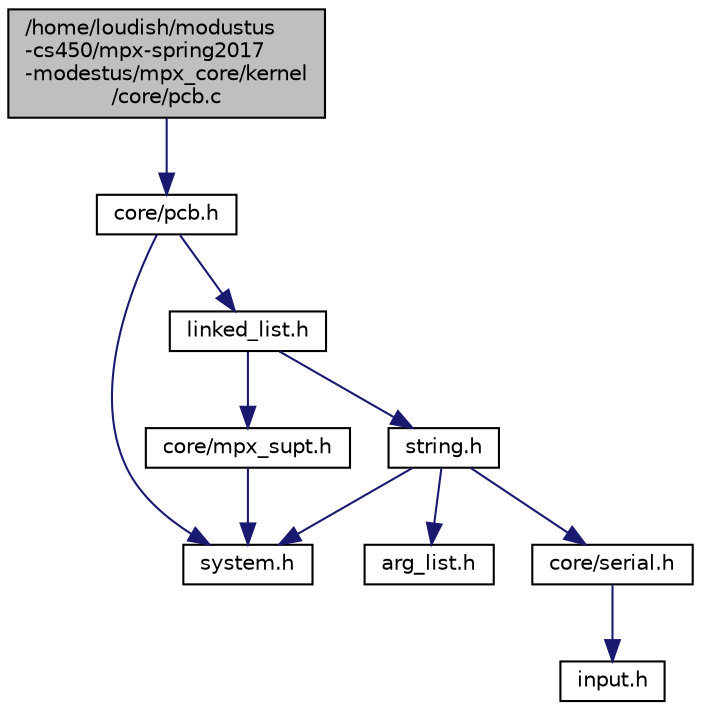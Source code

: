 digraph "/home/loudish/modustus-cs450/mpx-spring2017-modestus/mpx_core/kernel/core/pcb.c"
{
  edge [fontname="Helvetica",fontsize="10",labelfontname="Helvetica",labelfontsize="10"];
  node [fontname="Helvetica",fontsize="10",shape=record];
  Node1 [label="/home/loudish/modustus\l-cs450/mpx-spring2017\l-modestus/mpx_core/kernel\l/core/pcb.c",height=0.2,width=0.4,color="black", fillcolor="grey75", style="filled", fontcolor="black"];
  Node1 -> Node2 [color="midnightblue",fontsize="10",style="solid",fontname="Helvetica"];
  Node2 [label="core/pcb.h",height=0.2,width=0.4,color="black", fillcolor="white", style="filled",URL="$pcb_8h.html"];
  Node2 -> Node3 [color="midnightblue",fontsize="10",style="solid",fontname="Helvetica"];
  Node3 [label="system.h",height=0.2,width=0.4,color="black", fillcolor="white", style="filled",URL="$system_8h.html"];
  Node2 -> Node4 [color="midnightblue",fontsize="10",style="solid",fontname="Helvetica"];
  Node4 [label="linked_list.h",height=0.2,width=0.4,color="black", fillcolor="white", style="filled",URL="$linked__list_8h.html"];
  Node4 -> Node5 [color="midnightblue",fontsize="10",style="solid",fontname="Helvetica"];
  Node5 [label="string.h",height=0.2,width=0.4,color="black", fillcolor="white", style="filled",URL="$string_8h.html"];
  Node5 -> Node3 [color="midnightblue",fontsize="10",style="solid",fontname="Helvetica"];
  Node5 -> Node6 [color="midnightblue",fontsize="10",style="solid",fontname="Helvetica"];
  Node6 [label="arg_list.h",height=0.2,width=0.4,color="black", fillcolor="white", style="filled",URL="$arg__list_8h.html"];
  Node5 -> Node7 [color="midnightblue",fontsize="10",style="solid",fontname="Helvetica"];
  Node7 [label="core/serial.h",height=0.2,width=0.4,color="black", fillcolor="white", style="filled",URL="$serial_8h.html"];
  Node7 -> Node8 [color="midnightblue",fontsize="10",style="solid",fontname="Helvetica"];
  Node8 [label="input.h",height=0.2,width=0.4,color="black", fillcolor="white", style="filled",URL="$input_8h.html"];
  Node4 -> Node9 [color="midnightblue",fontsize="10",style="solid",fontname="Helvetica"];
  Node9 [label="core/mpx_supt.h",height=0.2,width=0.4,color="black", fillcolor="white", style="filled",URL="$mpx__supt_8h.html"];
  Node9 -> Node3 [color="midnightblue",fontsize="10",style="solid",fontname="Helvetica"];
}

